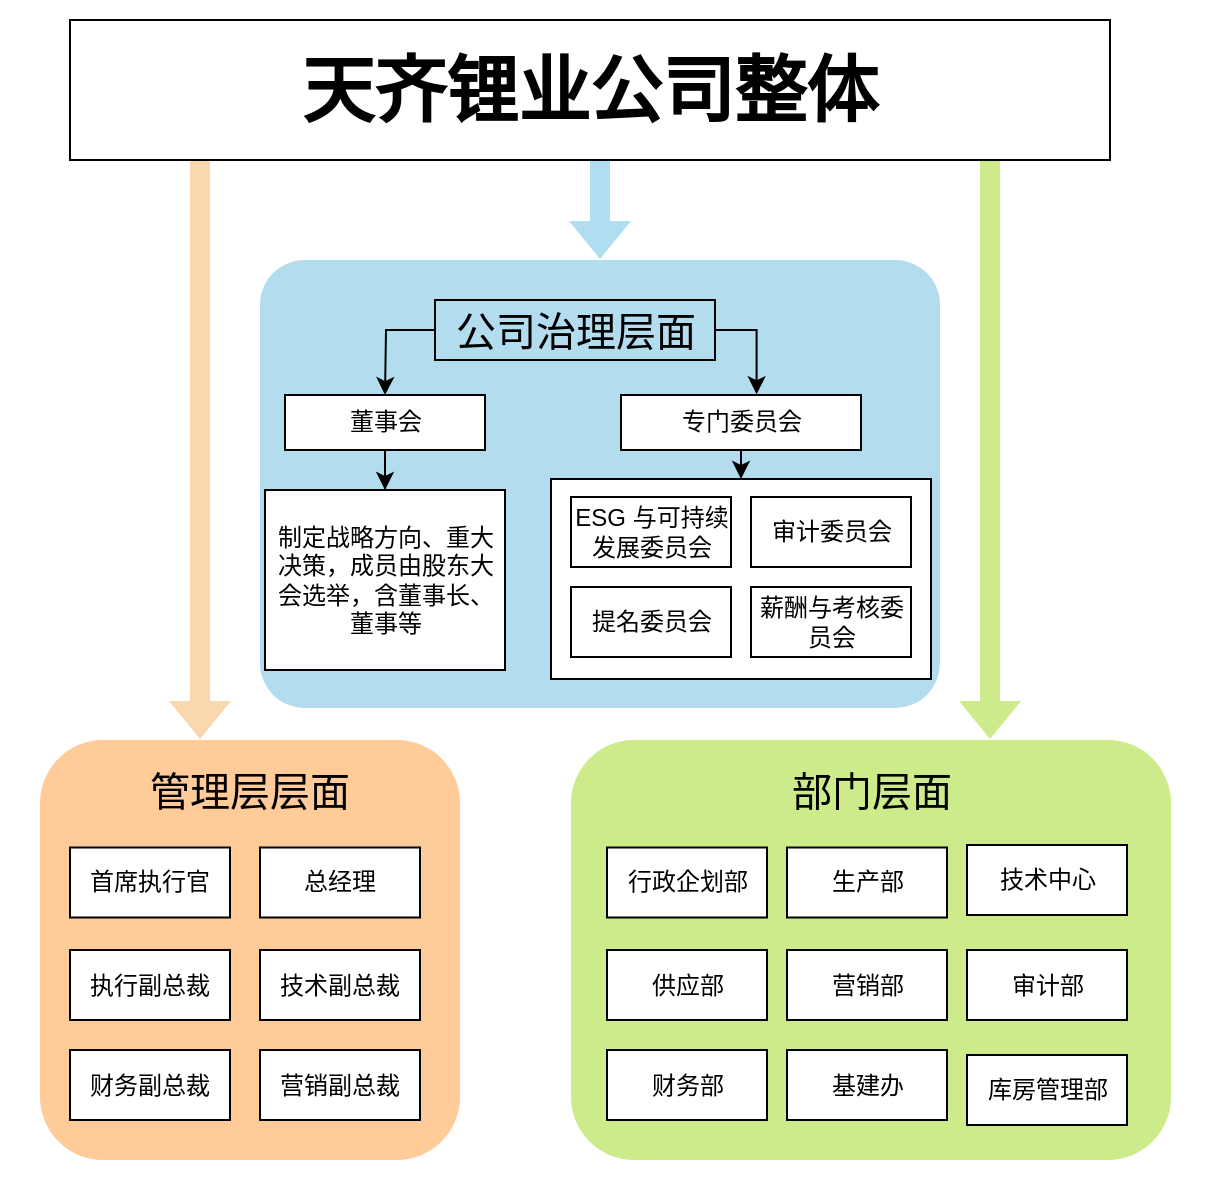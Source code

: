 <mxfile version="26.0.11">
  <diagram name="第 1 页" id="TwYUaC-a1CpHTZ6oVpY4">
    <mxGraphModel dx="1572" dy="842" grid="1" gridSize="10" guides="1" tooltips="1" connect="1" arrows="1" fold="1" page="1" pageScale="1" pageWidth="1169" pageHeight="827" math="0" shadow="0">
      <root>
        <mxCell id="0" />
        <mxCell id="1" parent="0" />
        <mxCell id="61niebQx1IRzvQKm9kXk-70" value="" style="rounded=0;whiteSpace=wrap;html=1;strokeColor=none;" vertex="1" parent="1">
          <mxGeometry x="230" y="140" width="610" height="600" as="geometry" />
        </mxCell>
        <mxCell id="61niebQx1IRzvQKm9kXk-44" value="" style="rounded=1;whiteSpace=wrap;html=1;fillColor=light-dark(#b3dcee, #271d00);gradientColor=none;strokeColor=none;arcSize=10;" vertex="1" parent="1">
          <mxGeometry x="360" y="270" width="340" height="224" as="geometry" />
        </mxCell>
        <mxCell id="61niebQx1IRzvQKm9kXk-63" value="" style="rounded=1;whiteSpace=wrap;html=1;arcSize=0;" vertex="1" parent="1">
          <mxGeometry x="505.5" y="379.5" width="190" height="100" as="geometry" />
        </mxCell>
        <mxCell id="61niebQx1IRzvQKm9kXk-47" value="" style="rounded=1;whiteSpace=wrap;html=1;fillColor=light-dark(#cdeb8b, #ededed);strokeColor=none;" vertex="1" parent="1">
          <mxGeometry x="515.5" y="510" width="300" height="210" as="geometry" />
        </mxCell>
        <mxCell id="61niebQx1IRzvQKm9kXk-46" value="" style="rounded=1;whiteSpace=wrap;html=1;fillColor=light-dark(#ffcb99, #ededed);strokeColor=none;" vertex="1" parent="1">
          <mxGeometry x="250" y="510" width="210" height="210" as="geometry" />
        </mxCell>
        <mxCell id="61niebQx1IRzvQKm9kXk-1" value="&lt;font style=&quot;font-size: 36px;&quot;&gt;&lt;b style=&quot;&quot;&gt;天齐锂业公司整体&lt;/b&gt;&lt;/font&gt;" style="rounded=0;whiteSpace=wrap;html=1;" vertex="1" parent="1">
          <mxGeometry x="265" y="150" width="520" height="70" as="geometry" />
        </mxCell>
        <mxCell id="61niebQx1IRzvQKm9kXk-59" value="" style="edgeStyle=orthogonalEdgeStyle;rounded=0;orthogonalLoop=1;jettySize=auto;html=1;" edge="1" parent="1" source="61niebQx1IRzvQKm9kXk-11" target="61niebQx1IRzvQKm9kXk-12">
          <mxGeometry relative="1" as="geometry" />
        </mxCell>
        <mxCell id="61niebQx1IRzvQKm9kXk-11" value="董事会" style="rounded=0;whiteSpace=wrap;html=1;" vertex="1" parent="1">
          <mxGeometry x="372.5" y="337.5" width="100" height="27.5" as="geometry" />
        </mxCell>
        <mxCell id="61niebQx1IRzvQKm9kXk-12" value="制定战略方向、重大决策，成员由股东大会选举，含董事长、董事等" style="rounded=0;whiteSpace=wrap;html=1;" vertex="1" parent="1">
          <mxGeometry x="362.5" y="385" width="120" height="90" as="geometry" />
        </mxCell>
        <mxCell id="61niebQx1IRzvQKm9kXk-13" value="专门委员会" style="rounded=0;whiteSpace=wrap;html=1;" vertex="1" parent="1">
          <mxGeometry x="540.5" y="337.5" width="120" height="27.5" as="geometry" />
        </mxCell>
        <mxCell id="61niebQx1IRzvQKm9kXk-16" value="ESG 与可持续发展委员会" style="rounded=0;whiteSpace=wrap;html=1;" vertex="1" parent="1">
          <mxGeometry x="515.5" y="388.5" width="80" height="35" as="geometry" />
        </mxCell>
        <mxCell id="61niebQx1IRzvQKm9kXk-17" value="审计委员会" style="rounded=0;whiteSpace=wrap;html=1;" vertex="1" parent="1">
          <mxGeometry x="605.5" y="388.5" width="80" height="35" as="geometry" />
        </mxCell>
        <mxCell id="61niebQx1IRzvQKm9kXk-18" value="提名委员会" style="rounded=0;whiteSpace=wrap;html=1;" vertex="1" parent="1">
          <mxGeometry x="515.5" y="433.5" width="80" height="35" as="geometry" />
        </mxCell>
        <mxCell id="61niebQx1IRzvQKm9kXk-19" value="薪酬与考核委员会" style="rounded=0;whiteSpace=wrap;html=1;" vertex="1" parent="1">
          <mxGeometry x="605.5" y="433.5" width="80" height="35" as="geometry" />
        </mxCell>
        <mxCell id="61niebQx1IRzvQKm9kXk-25" value="首席执行官" style="rounded=0;whiteSpace=wrap;html=1;" vertex="1" parent="1">
          <mxGeometry x="265" y="563.75" width="80" height="35" as="geometry" />
        </mxCell>
        <mxCell id="61niebQx1IRzvQKm9kXk-26" value="执行副总裁" style="rounded=0;whiteSpace=wrap;html=1;" vertex="1" parent="1">
          <mxGeometry x="265" y="615" width="80" height="35" as="geometry" />
        </mxCell>
        <mxCell id="61niebQx1IRzvQKm9kXk-27" value="财务副总裁" style="rounded=0;whiteSpace=wrap;html=1;" vertex="1" parent="1">
          <mxGeometry x="265" y="665" width="80" height="35" as="geometry" />
        </mxCell>
        <mxCell id="61niebQx1IRzvQKm9kXk-28" value="营销副总裁" style="rounded=0;whiteSpace=wrap;html=1;" vertex="1" parent="1">
          <mxGeometry x="360" y="665" width="80" height="35" as="geometry" />
        </mxCell>
        <mxCell id="61niebQx1IRzvQKm9kXk-29" value="总经理" style="rounded=0;whiteSpace=wrap;html=1;" vertex="1" parent="1">
          <mxGeometry x="360" y="563.75" width="80" height="35" as="geometry" />
        </mxCell>
        <mxCell id="61niebQx1IRzvQKm9kXk-30" value="技术副总裁" style="rounded=0;whiteSpace=wrap;html=1;" vertex="1" parent="1">
          <mxGeometry x="360" y="615" width="80" height="35" as="geometry" />
        </mxCell>
        <mxCell id="61niebQx1IRzvQKm9kXk-31" value="行政企划部" style="rounded=0;whiteSpace=wrap;html=1;" vertex="1" parent="1">
          <mxGeometry x="533.5" y="563.75" width="80" height="35" as="geometry" />
        </mxCell>
        <mxCell id="61niebQx1IRzvQKm9kXk-32" value="生产部" style="rounded=0;whiteSpace=wrap;html=1;" vertex="1" parent="1">
          <mxGeometry x="623.5" y="563.75" width="80" height="35" as="geometry" />
        </mxCell>
        <mxCell id="61niebQx1IRzvQKm9kXk-33" value="营销部" style="rounded=0;whiteSpace=wrap;html=1;" vertex="1" parent="1">
          <mxGeometry x="623.5" y="615" width="80" height="35" as="geometry" />
        </mxCell>
        <mxCell id="61niebQx1IRzvQKm9kXk-34" value="供应部" style="rounded=0;whiteSpace=wrap;html=1;" vertex="1" parent="1">
          <mxGeometry x="533.5" y="615" width="80" height="35" as="geometry" />
        </mxCell>
        <mxCell id="61niebQx1IRzvQKm9kXk-35" value="财务部" style="rounded=0;whiteSpace=wrap;html=1;" vertex="1" parent="1">
          <mxGeometry x="533.5" y="665" width="80" height="35" as="geometry" />
        </mxCell>
        <mxCell id="61niebQx1IRzvQKm9kXk-36" value="技术中心" style="rounded=0;whiteSpace=wrap;html=1;" vertex="1" parent="1">
          <mxGeometry x="713.5" y="562.5" width="80" height="35" as="geometry" />
        </mxCell>
        <mxCell id="61niebQx1IRzvQKm9kXk-37" value="基建办" style="rounded=0;whiteSpace=wrap;html=1;" vertex="1" parent="1">
          <mxGeometry x="623.5" y="665" width="80" height="35" as="geometry" />
        </mxCell>
        <mxCell id="61niebQx1IRzvQKm9kXk-38" value="库房管理部" style="rounded=0;whiteSpace=wrap;html=1;" vertex="1" parent="1">
          <mxGeometry x="713.5" y="667.5" width="80" height="35" as="geometry" />
        </mxCell>
        <mxCell id="61niebQx1IRzvQKm9kXk-39" value="审计部" style="rounded=0;whiteSpace=wrap;html=1;" vertex="1" parent="1">
          <mxGeometry x="713.5" y="615" width="80" height="35" as="geometry" />
        </mxCell>
        <mxCell id="61niebQx1IRzvQKm9kXk-41" value="&lt;font style=&quot;font-size: 20px;&quot;&gt;公司治理层面&lt;/font&gt;" style="text;html=1;align=center;verticalAlign=middle;whiteSpace=wrap;rounded=0;strokeColor=default;" vertex="1" parent="1">
          <mxGeometry x="447.5" y="290" width="140" height="30" as="geometry" />
        </mxCell>
        <mxCell id="61niebQx1IRzvQKm9kXk-42" value="&lt;span style=&quot;font-size: 20px;&quot;&gt;管理层层面&lt;/span&gt;" style="text;html=1;align=center;verticalAlign=middle;whiteSpace=wrap;rounded=0;" vertex="1" parent="1">
          <mxGeometry x="290" y="520" width="130" height="30" as="geometry" />
        </mxCell>
        <mxCell id="61niebQx1IRzvQKm9kXk-43" value="&lt;span style=&quot;font-size: 20px;&quot;&gt;部门层面&lt;/span&gt;" style="text;html=1;align=center;verticalAlign=middle;whiteSpace=wrap;rounded=0;" vertex="1" parent="1">
          <mxGeometry x="610.5" y="520" width="110" height="30" as="geometry" />
        </mxCell>
        <mxCell id="61niebQx1IRzvQKm9kXk-54" value="" style="endArrow=classic;html=1;rounded=0;exitX=0;exitY=0.5;exitDx=0;exitDy=0;entryX=0.5;entryY=0;entryDx=0;entryDy=0;" edge="1" parent="1" source="61niebQx1IRzvQKm9kXk-41" target="61niebQx1IRzvQKm9kXk-11">
          <mxGeometry width="50" height="50" relative="1" as="geometry">
            <mxPoint x="370" y="330" as="sourcePoint" />
            <mxPoint x="420" y="280" as="targetPoint" />
            <Array as="points">
              <mxPoint x="423" y="305" />
            </Array>
          </mxGeometry>
        </mxCell>
        <mxCell id="61niebQx1IRzvQKm9kXk-57" value="" style="shape=flexArrow;endArrow=classic;html=1;rounded=0;fillColor=#fad7ac;strokeColor=none;" edge="1" parent="1">
          <mxGeometry width="50" height="50" relative="1" as="geometry">
            <mxPoint x="330" y="220" as="sourcePoint" />
            <mxPoint x="330" y="510" as="targetPoint" />
          </mxGeometry>
        </mxCell>
        <mxCell id="61niebQx1IRzvQKm9kXk-58" value="" style="shape=flexArrow;endArrow=classic;html=1;rounded=0;fillColor=#cdeb8b;strokeColor=none;" edge="1" parent="1">
          <mxGeometry width="50" height="50" relative="1" as="geometry">
            <mxPoint x="725" y="220" as="sourcePoint" />
            <mxPoint x="725" y="510" as="targetPoint" />
          </mxGeometry>
        </mxCell>
        <mxCell id="61niebQx1IRzvQKm9kXk-64" style="edgeStyle=orthogonalEdgeStyle;rounded=0;orthogonalLoop=1;jettySize=auto;html=1;entryX=0.565;entryY=-0.014;entryDx=0;entryDy=0;entryPerimeter=0;" edge="1" parent="1" source="61niebQx1IRzvQKm9kXk-41" target="61niebQx1IRzvQKm9kXk-13">
          <mxGeometry relative="1" as="geometry">
            <Array as="points">
              <mxPoint x="608" y="305" />
            </Array>
          </mxGeometry>
        </mxCell>
        <mxCell id="61niebQx1IRzvQKm9kXk-65" value="" style="shape=flexArrow;endArrow=classic;html=1;rounded=0;entryX=0.5;entryY=0;entryDx=0;entryDy=0;fillColor=#b1ddf0;strokeColor=none;" edge="1" parent="1" target="61niebQx1IRzvQKm9kXk-44">
          <mxGeometry width="50" height="50" relative="1" as="geometry">
            <mxPoint x="530" y="220" as="sourcePoint" />
            <mxPoint x="530" y="240" as="targetPoint" />
          </mxGeometry>
        </mxCell>
        <mxCell id="61niebQx1IRzvQKm9kXk-68" value="" style="endArrow=classic;html=1;rounded=0;exitX=0.5;exitY=1;exitDx=0;exitDy=0;entryX=0.5;entryY=0;entryDx=0;entryDy=0;" edge="1" parent="1" source="61niebQx1IRzvQKm9kXk-13" target="61niebQx1IRzvQKm9kXk-63">
          <mxGeometry width="50" height="50" relative="1" as="geometry">
            <mxPoint x="620" y="390" as="sourcePoint" />
            <mxPoint x="670" y="340" as="targetPoint" />
          </mxGeometry>
        </mxCell>
      </root>
    </mxGraphModel>
  </diagram>
</mxfile>
